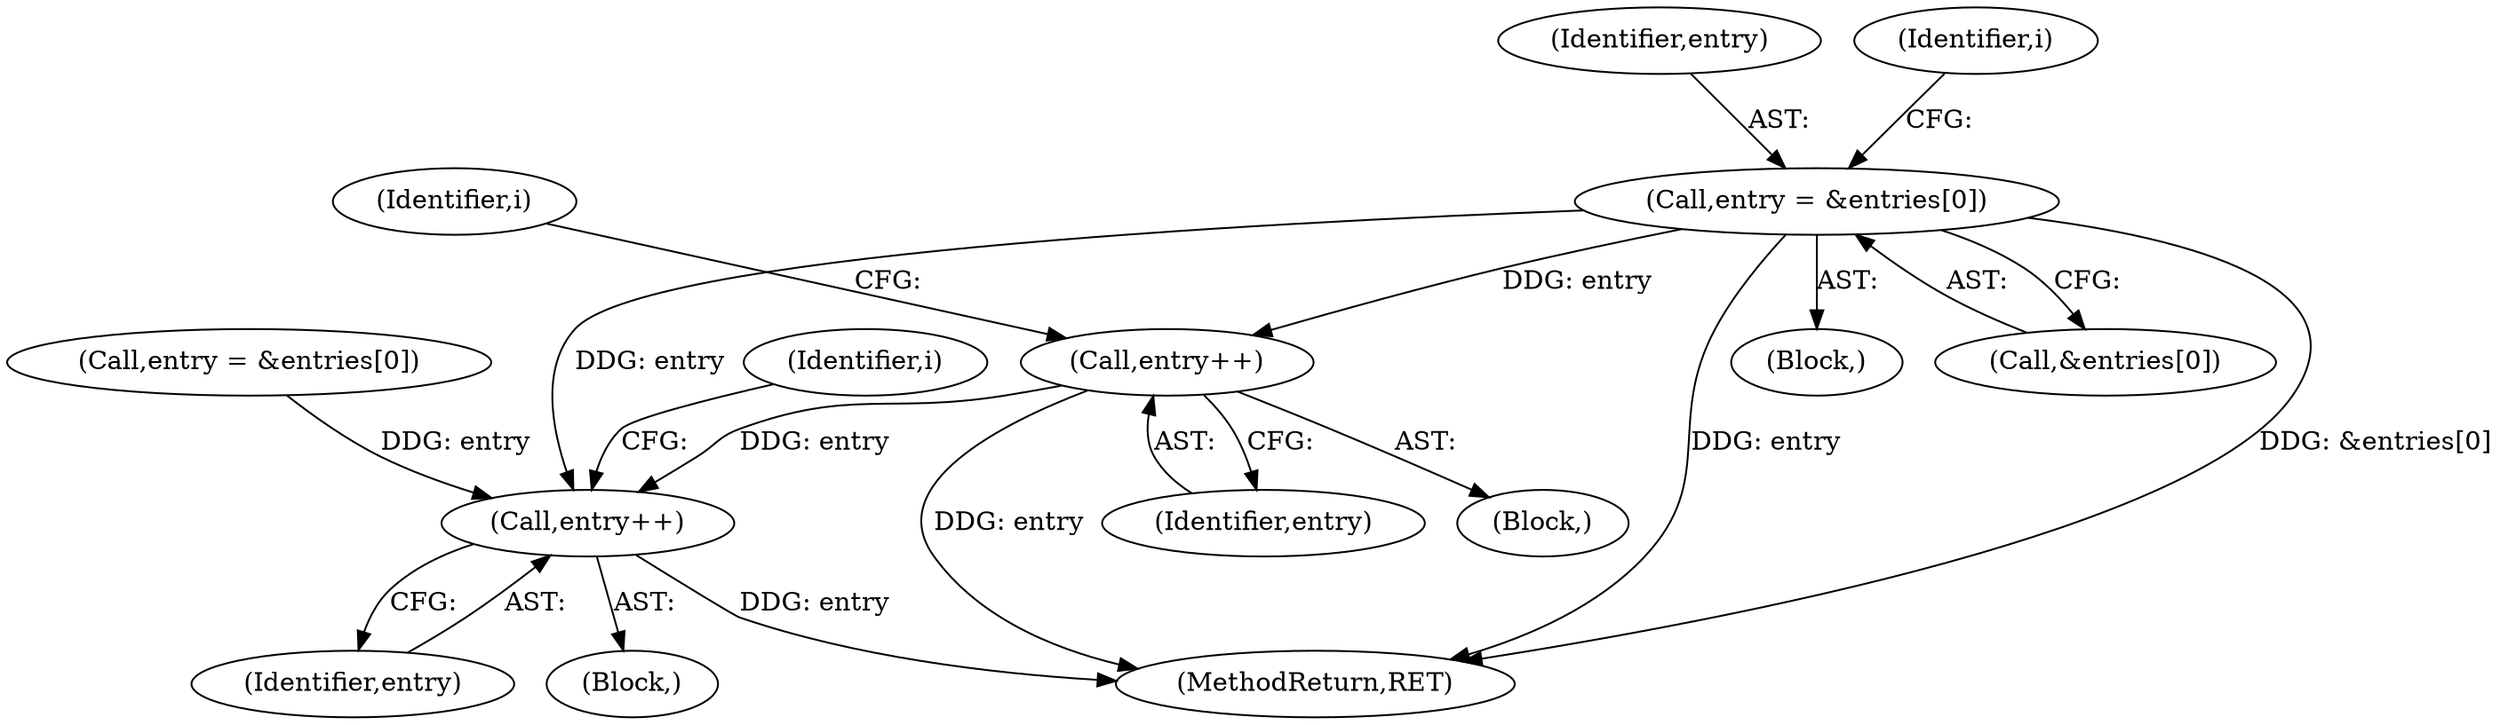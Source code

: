 digraph "0_linux_2e83b79b2d6c78bf1b4aa227938a214dcbddc83f@array" {
"1000155" [label="(Call,entry = &entries[0])"];
"1000171" [label="(Call,entry++)"];
"1000259" [label="(Call,entry++)"];
"1000154" [label="(Block,)"];
"1000258" [label="(Block,)"];
"1000495" [label="(MethodReturn,RET)"];
"1000170" [label="(Block,)"];
"1000235" [label="(Call,entry = &entries[0])"];
"1000156" [label="(Identifier,entry)"];
"1000155" [label="(Call,entry = &entries[0])"];
"1000157" [label="(Call,&entries[0])"];
"1000171" [label="(Call,entry++)"];
"1000259" [label="(Call,entry++)"];
"1000174" [label="(Identifier,i)"];
"1000260" [label="(Identifier,entry)"];
"1000262" [label="(Identifier,i)"];
"1000172" [label="(Identifier,entry)"];
"1000163" [label="(Identifier,i)"];
"1000155" -> "1000154"  [label="AST: "];
"1000155" -> "1000157"  [label="CFG: "];
"1000156" -> "1000155"  [label="AST: "];
"1000157" -> "1000155"  [label="AST: "];
"1000163" -> "1000155"  [label="CFG: "];
"1000155" -> "1000495"  [label="DDG: &entries[0]"];
"1000155" -> "1000495"  [label="DDG: entry"];
"1000155" -> "1000171"  [label="DDG: entry"];
"1000155" -> "1000259"  [label="DDG: entry"];
"1000171" -> "1000170"  [label="AST: "];
"1000171" -> "1000172"  [label="CFG: "];
"1000172" -> "1000171"  [label="AST: "];
"1000174" -> "1000171"  [label="CFG: "];
"1000171" -> "1000495"  [label="DDG: entry"];
"1000171" -> "1000259"  [label="DDG: entry"];
"1000259" -> "1000258"  [label="AST: "];
"1000259" -> "1000260"  [label="CFG: "];
"1000260" -> "1000259"  [label="AST: "];
"1000262" -> "1000259"  [label="CFG: "];
"1000259" -> "1000495"  [label="DDG: entry"];
"1000235" -> "1000259"  [label="DDG: entry"];
}
